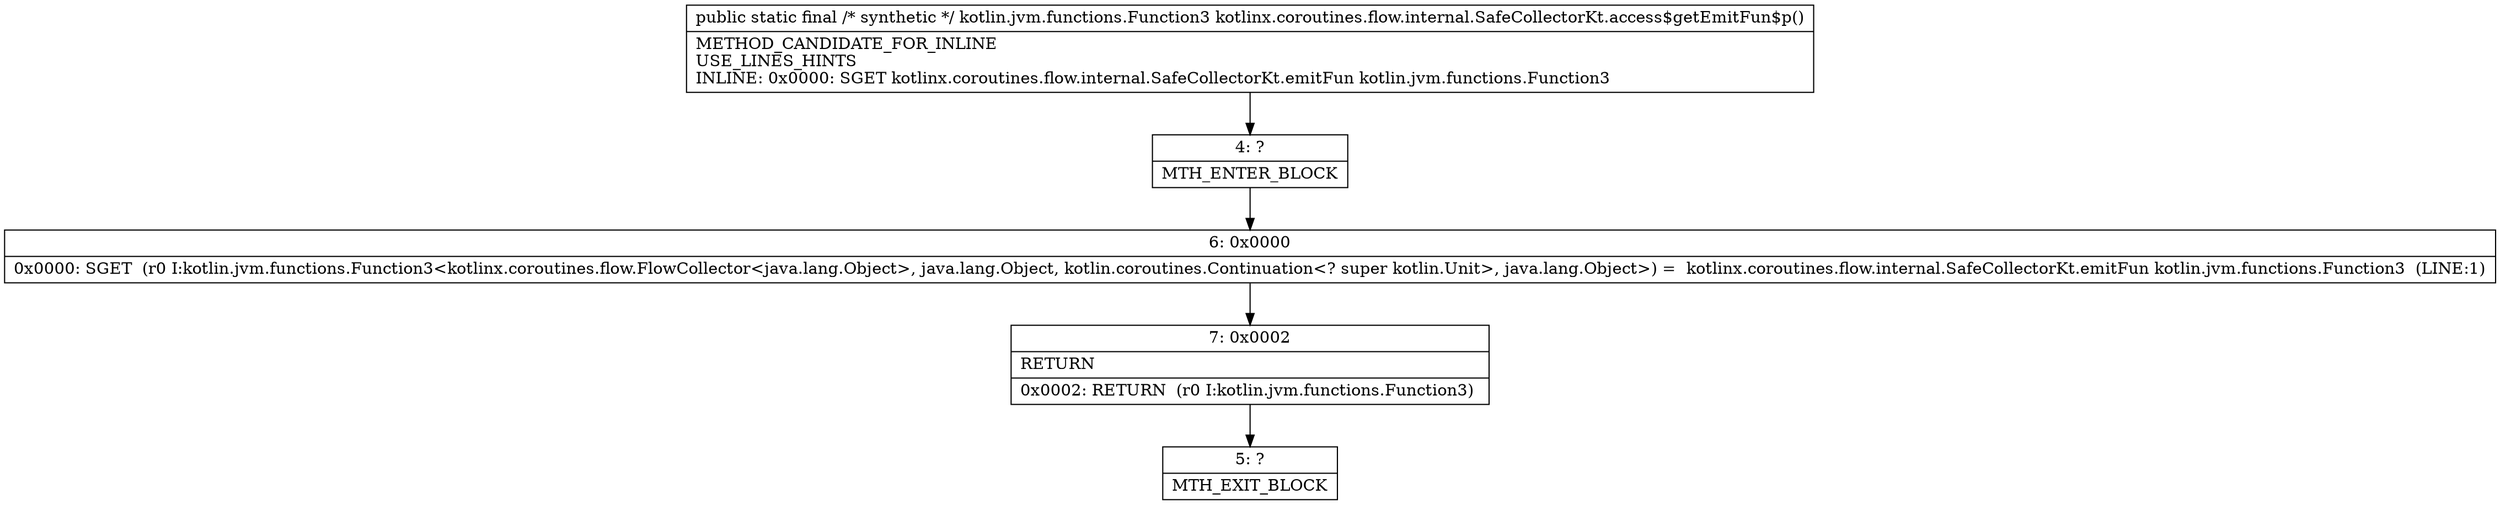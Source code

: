 digraph "CFG forkotlinx.coroutines.flow.internal.SafeCollectorKt.access$getEmitFun$p()Lkotlin\/jvm\/functions\/Function3;" {
Node_4 [shape=record,label="{4\:\ ?|MTH_ENTER_BLOCK\l}"];
Node_6 [shape=record,label="{6\:\ 0x0000|0x0000: SGET  (r0 I:kotlin.jvm.functions.Function3\<kotlinx.coroutines.flow.FlowCollector\<java.lang.Object\>, java.lang.Object, kotlin.coroutines.Continuation\<? super kotlin.Unit\>, java.lang.Object\>) =  kotlinx.coroutines.flow.internal.SafeCollectorKt.emitFun kotlin.jvm.functions.Function3  (LINE:1)\l}"];
Node_7 [shape=record,label="{7\:\ 0x0002|RETURN\l|0x0002: RETURN  (r0 I:kotlin.jvm.functions.Function3) \l}"];
Node_5 [shape=record,label="{5\:\ ?|MTH_EXIT_BLOCK\l}"];
MethodNode[shape=record,label="{public static final \/* synthetic *\/ kotlin.jvm.functions.Function3 kotlinx.coroutines.flow.internal.SafeCollectorKt.access$getEmitFun$p()  | METHOD_CANDIDATE_FOR_INLINE\lUSE_LINES_HINTS\lINLINE: 0x0000: SGET   kotlinx.coroutines.flow.internal.SafeCollectorKt.emitFun kotlin.jvm.functions.Function3\l}"];
MethodNode -> Node_4;Node_4 -> Node_6;
Node_6 -> Node_7;
Node_7 -> Node_5;
}

